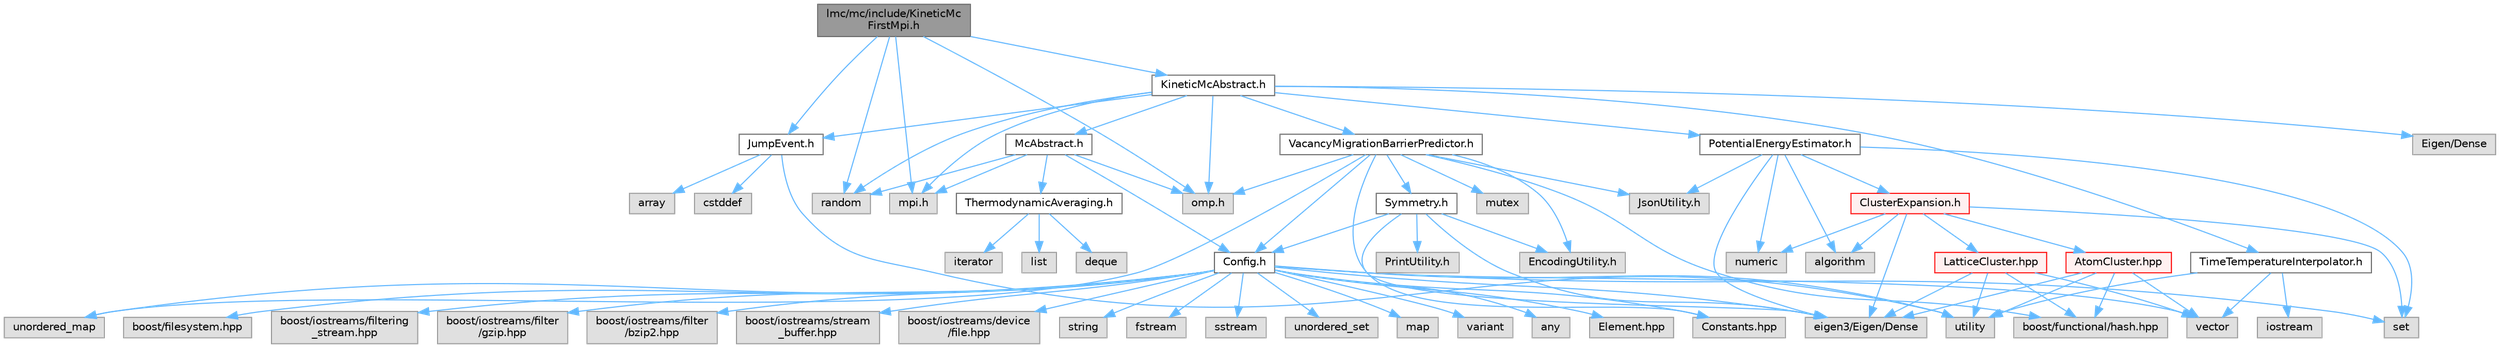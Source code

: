 digraph "lmc/mc/include/KineticMcFirstMpi.h"
{
 // LATEX_PDF_SIZE
  bgcolor="transparent";
  edge [fontname=Helvetica,fontsize=10,labelfontname=Helvetica,labelfontsize=10];
  node [fontname=Helvetica,fontsize=10,shape=box,height=0.2,width=0.4];
  Node1 [id="Node000001",label="lmc/mc/include/KineticMc\lFirstMpi.h",height=0.2,width=0.4,color="gray40", fillcolor="grey60", style="filled", fontcolor="black",tooltip="File for the KineticMcFirstMpi class declaration."];
  Node1 -> Node2 [id="edge1_Node000001_Node000002",color="steelblue1",style="solid",tooltip=" "];
  Node2 [id="Node000002",label="random",height=0.2,width=0.4,color="grey60", fillcolor="#E0E0E0", style="filled",tooltip=" "];
  Node1 -> Node3 [id="edge2_Node000001_Node000003",color="steelblue1",style="solid",tooltip=" "];
  Node3 [id="Node000003",label="omp.h",height=0.2,width=0.4,color="grey60", fillcolor="#E0E0E0", style="filled",tooltip=" "];
  Node1 -> Node4 [id="edge3_Node000001_Node000004",color="steelblue1",style="solid",tooltip=" "];
  Node4 [id="Node000004",label="mpi.h",height=0.2,width=0.4,color="grey60", fillcolor="#E0E0E0", style="filled",tooltip=" "];
  Node1 -> Node5 [id="edge4_Node000001_Node000005",color="steelblue1",style="solid",tooltip=" "];
  Node5 [id="Node000005",label="JumpEvent.h",height=0.2,width=0.4,color="grey40", fillcolor="white", style="filled",URL="$JumpEvent_8h_source.html",tooltip=" "];
  Node5 -> Node6 [id="edge5_Node000005_Node000006",color="steelblue1",style="solid",tooltip=" "];
  Node6 [id="Node000006",label="cstddef",height=0.2,width=0.4,color="grey60", fillcolor="#E0E0E0", style="filled",tooltip=" "];
  Node5 -> Node7 [id="edge6_Node000005_Node000007",color="steelblue1",style="solid",tooltip=" "];
  Node7 [id="Node000007",label="utility",height=0.2,width=0.4,color="grey60", fillcolor="#E0E0E0", style="filled",tooltip=" "];
  Node5 -> Node8 [id="edge7_Node000005_Node000008",color="steelblue1",style="solid",tooltip=" "];
  Node8 [id="Node000008",label="array",height=0.2,width=0.4,color="grey60", fillcolor="#E0E0E0", style="filled",tooltip=" "];
  Node1 -> Node9 [id="edge8_Node000001_Node000009",color="steelblue1",style="solid",tooltip=" "];
  Node9 [id="Node000009",label="KineticMcAbstract.h",height=0.2,width=0.4,color="grey40", fillcolor="white", style="filled",URL="$KineticMcAbstract_8h.html",tooltip="File for Kinetic Monte Carlo Abstract class declaration."];
  Node9 -> Node2 [id="edge9_Node000009_Node000002",color="steelblue1",style="solid",tooltip=" "];
  Node9 -> Node3 [id="edge10_Node000009_Node000003",color="steelblue1",style="solid",tooltip=" "];
  Node9 -> Node4 [id="edge11_Node000009_Node000004",color="steelblue1",style="solid",tooltip=" "];
  Node9 -> Node10 [id="edge12_Node000009_Node000010",color="steelblue1",style="solid",tooltip=" "];
  Node10 [id="Node000010",label="Eigen/Dense",height=0.2,width=0.4,color="grey60", fillcolor="#E0E0E0", style="filled",tooltip=" "];
  Node9 -> Node11 [id="edge13_Node000009_Node000011",color="steelblue1",style="solid",tooltip=" "];
  Node11 [id="Node000011",label="McAbstract.h",height=0.2,width=0.4,color="grey40", fillcolor="white", style="filled",URL="$McAbstract_8h.html",tooltip="File for Monte Carlo Abstract class declaration."];
  Node11 -> Node2 [id="edge14_Node000011_Node000002",color="steelblue1",style="solid",tooltip=" "];
  Node11 -> Node3 [id="edge15_Node000011_Node000003",color="steelblue1",style="solid",tooltip=" "];
  Node11 -> Node4 [id="edge16_Node000011_Node000004",color="steelblue1",style="solid",tooltip=" "];
  Node11 -> Node12 [id="edge17_Node000011_Node000012",color="steelblue1",style="solid",tooltip=" "];
  Node12 [id="Node000012",label="Config.h",height=0.2,width=0.4,color="grey40", fillcolor="white", style="filled",URL="$Config_8h.html",tooltip="File for the Config class definition."];
  Node12 -> Node13 [id="edge18_Node000012_Node000013",color="steelblue1",style="solid",tooltip=" "];
  Node13 [id="Node000013",label="string",height=0.2,width=0.4,color="grey60", fillcolor="#E0E0E0", style="filled",tooltip=" "];
  Node12 -> Node14 [id="edge19_Node000012_Node000014",color="steelblue1",style="solid",tooltip=" "];
  Node14 [id="Node000014",label="fstream",height=0.2,width=0.4,color="grey60", fillcolor="#E0E0E0", style="filled",tooltip=" "];
  Node12 -> Node15 [id="edge20_Node000012_Node000015",color="steelblue1",style="solid",tooltip=" "];
  Node15 [id="Node000015",label="sstream",height=0.2,width=0.4,color="grey60", fillcolor="#E0E0E0", style="filled",tooltip=" "];
  Node12 -> Node16 [id="edge21_Node000012_Node000016",color="steelblue1",style="solid",tooltip=" "];
  Node16 [id="Node000016",label="vector",height=0.2,width=0.4,color="grey60", fillcolor="#E0E0E0", style="filled",tooltip=" "];
  Node12 -> Node17 [id="edge22_Node000012_Node000017",color="steelblue1",style="solid",tooltip=" "];
  Node17 [id="Node000017",label="set",height=0.2,width=0.4,color="grey60", fillcolor="#E0E0E0", style="filled",tooltip=" "];
  Node12 -> Node18 [id="edge23_Node000012_Node000018",color="steelblue1",style="solid",tooltip=" "];
  Node18 [id="Node000018",label="unordered_set",height=0.2,width=0.4,color="grey60", fillcolor="#E0E0E0", style="filled",tooltip=" "];
  Node12 -> Node19 [id="edge24_Node000012_Node000019",color="steelblue1",style="solid",tooltip=" "];
  Node19 [id="Node000019",label="map",height=0.2,width=0.4,color="grey60", fillcolor="#E0E0E0", style="filled",tooltip=" "];
  Node12 -> Node20 [id="edge25_Node000012_Node000020",color="steelblue1",style="solid",tooltip=" "];
  Node20 [id="Node000020",label="unordered_map",height=0.2,width=0.4,color="grey60", fillcolor="#E0E0E0", style="filled",tooltip=" "];
  Node12 -> Node7 [id="edge26_Node000012_Node000007",color="steelblue1",style="solid",tooltip=" "];
  Node12 -> Node21 [id="edge27_Node000012_Node000021",color="steelblue1",style="solid",tooltip=" "];
  Node21 [id="Node000021",label="variant",height=0.2,width=0.4,color="grey60", fillcolor="#E0E0E0", style="filled",tooltip=" "];
  Node12 -> Node22 [id="edge28_Node000012_Node000022",color="steelblue1",style="solid",tooltip=" "];
  Node22 [id="Node000022",label="any",height=0.2,width=0.4,color="grey60", fillcolor="#E0E0E0", style="filled",tooltip=" "];
  Node12 -> Node23 [id="edge29_Node000012_Node000023",color="steelblue1",style="solid",tooltip=" "];
  Node23 [id="Node000023",label="eigen3/Eigen/Dense",height=0.2,width=0.4,color="grey60", fillcolor="#E0E0E0", style="filled",tooltip=" "];
  Node12 -> Node24 [id="edge30_Node000012_Node000024",color="steelblue1",style="solid",tooltip=" "];
  Node24 [id="Node000024",label="Constants.hpp",height=0.2,width=0.4,color="grey60", fillcolor="#E0E0E0", style="filled",tooltip=" "];
  Node12 -> Node25 [id="edge31_Node000012_Node000025",color="steelblue1",style="solid",tooltip=" "];
  Node25 [id="Node000025",label="Element.hpp",height=0.2,width=0.4,color="grey60", fillcolor="#E0E0E0", style="filled",tooltip=" "];
  Node12 -> Node26 [id="edge32_Node000012_Node000026",color="steelblue1",style="solid",tooltip=" "];
  Node26 [id="Node000026",label="boost/filesystem.hpp",height=0.2,width=0.4,color="grey60", fillcolor="#E0E0E0", style="filled",tooltip=" "];
  Node12 -> Node27 [id="edge33_Node000012_Node000027",color="steelblue1",style="solid",tooltip=" "];
  Node27 [id="Node000027",label="boost/iostreams/filtering\l_stream.hpp",height=0.2,width=0.4,color="grey60", fillcolor="#E0E0E0", style="filled",tooltip=" "];
  Node12 -> Node28 [id="edge34_Node000012_Node000028",color="steelblue1",style="solid",tooltip=" "];
  Node28 [id="Node000028",label="boost/iostreams/filter\l/gzip.hpp",height=0.2,width=0.4,color="grey60", fillcolor="#E0E0E0", style="filled",tooltip=" "];
  Node12 -> Node29 [id="edge35_Node000012_Node000029",color="steelblue1",style="solid",tooltip=" "];
  Node29 [id="Node000029",label="boost/iostreams/filter\l/bzip2.hpp",height=0.2,width=0.4,color="grey60", fillcolor="#E0E0E0", style="filled",tooltip=" "];
  Node12 -> Node30 [id="edge36_Node000012_Node000030",color="steelblue1",style="solid",tooltip=" "];
  Node30 [id="Node000030",label="boost/iostreams/stream\l_buffer.hpp",height=0.2,width=0.4,color="grey60", fillcolor="#E0E0E0", style="filled",tooltip=" "];
  Node12 -> Node31 [id="edge37_Node000012_Node000031",color="steelblue1",style="solid",tooltip=" "];
  Node31 [id="Node000031",label="boost/iostreams/device\l/file.hpp",height=0.2,width=0.4,color="grey60", fillcolor="#E0E0E0", style="filled",tooltip=" "];
  Node11 -> Node32 [id="edge38_Node000011_Node000032",color="steelblue1",style="solid",tooltip=" "];
  Node32 [id="Node000032",label="ThermodynamicAveraging.h",height=0.2,width=0.4,color="grey40", fillcolor="white", style="filled",URL="$ThermodynamicAveraging_8h.html",tooltip="File for ThermodynamicAveraging class declaration."];
  Node32 -> Node33 [id="edge39_Node000032_Node000033",color="steelblue1",style="solid",tooltip=" "];
  Node33 [id="Node000033",label="list",height=0.2,width=0.4,color="grey60", fillcolor="#E0E0E0", style="filled",tooltip=" "];
  Node32 -> Node34 [id="edge40_Node000032_Node000034",color="steelblue1",style="solid",tooltip=" "];
  Node34 [id="Node000034",label="deque",height=0.2,width=0.4,color="grey60", fillcolor="#E0E0E0", style="filled",tooltip=" "];
  Node32 -> Node35 [id="edge41_Node000032_Node000035",color="steelblue1",style="solid",tooltip=" "];
  Node35 [id="Node000035",label="iterator",height=0.2,width=0.4,color="grey60", fillcolor="#E0E0E0", style="filled",tooltip=" "];
  Node9 -> Node5 [id="edge42_Node000009_Node000005",color="steelblue1",style="solid",tooltip=" "];
  Node9 -> Node36 [id="edge43_Node000009_Node000036",color="steelblue1",style="solid",tooltip=" "];
  Node36 [id="Node000036",label="VacancyMigrationBarrierPredictor.h",height=0.2,width=0.4,color="grey40", fillcolor="white", style="filled",URL="$VacancyMigrationBarrierPredictor_8h_source.html",tooltip=" "];
  Node36 -> Node12 [id="edge44_Node000036_Node000012",color="steelblue1",style="solid",tooltip=" "];
  Node36 -> Node37 [id="edge45_Node000036_Node000037",color="steelblue1",style="solid",tooltip=" "];
  Node37 [id="Node000037",label="JsonUtility.h",height=0.2,width=0.4,color="grey60", fillcolor="#E0E0E0", style="filled",tooltip=" "];
  Node36 -> Node38 [id="edge46_Node000036_Node000038",color="steelblue1",style="solid",tooltip=" "];
  Node38 [id="Node000038",label="Symmetry.h",height=0.2,width=0.4,color="grey40", fillcolor="white", style="filled",URL="$Symmetry_8h_source.html",tooltip=" "];
  Node38 -> Node12 [id="edge47_Node000038_Node000012",color="steelblue1",style="solid",tooltip=" "];
  Node38 -> Node23 [id="edge48_Node000038_Node000023",color="steelblue1",style="solid",tooltip=" "];
  Node38 -> Node24 [id="edge49_Node000038_Node000024",color="steelblue1",style="solid",tooltip=" "];
  Node38 -> Node39 [id="edge50_Node000038_Node000039",color="steelblue1",style="solid",tooltip=" "];
  Node39 [id="Node000039",label="EncodingUtility.h",height=0.2,width=0.4,color="grey60", fillcolor="#E0E0E0", style="filled",tooltip=" "];
  Node38 -> Node40 [id="edge51_Node000038_Node000040",color="steelblue1",style="solid",tooltip=" "];
  Node40 [id="Node000040",label="PrintUtility.h",height=0.2,width=0.4,color="grey60", fillcolor="#E0E0E0", style="filled",tooltip=" "];
  Node36 -> Node39 [id="edge52_Node000036_Node000039",color="steelblue1",style="solid",tooltip=" "];
  Node36 -> Node3 [id="edge53_Node000036_Node000003",color="steelblue1",style="solid",tooltip=" "];
  Node36 -> Node41 [id="edge54_Node000036_Node000041",color="steelblue1",style="solid",tooltip=" "];
  Node41 [id="Node000041",label="mutex",height=0.2,width=0.4,color="grey60", fillcolor="#E0E0E0", style="filled",tooltip=" "];
  Node36 -> Node20 [id="edge55_Node000036_Node000020",color="steelblue1",style="solid",tooltip=" "];
  Node36 -> Node23 [id="edge56_Node000036_Node000023",color="steelblue1",style="solid",tooltip=" "];
  Node36 -> Node42 [id="edge57_Node000036_Node000042",color="steelblue1",style="solid",tooltip=" "];
  Node42 [id="Node000042",label="boost/functional/hash.hpp",height=0.2,width=0.4,color="grey60", fillcolor="#E0E0E0", style="filled",tooltip=" "];
  Node9 -> Node43 [id="edge58_Node000009_Node000043",color="steelblue1",style="solid",tooltip=" "];
  Node43 [id="Node000043",label="PotentialEnergyEstimator.h",height=0.2,width=0.4,color="grey40", fillcolor="white", style="filled",URL="$PotentialEnergyEstimator_8h.html",tooltip="File for the PotentialEnergyEstimator class definition."];
  Node43 -> Node17 [id="edge59_Node000043_Node000017",color="steelblue1",style="solid",tooltip=" "];
  Node43 -> Node44 [id="edge60_Node000043_Node000044",color="steelblue1",style="solid",tooltip=" "];
  Node44 [id="Node000044",label="numeric",height=0.2,width=0.4,color="grey60", fillcolor="#E0E0E0", style="filled",tooltip=" "];
  Node43 -> Node45 [id="edge61_Node000043_Node000045",color="steelblue1",style="solid",tooltip=" "];
  Node45 [id="Node000045",label="algorithm",height=0.2,width=0.4,color="grey60", fillcolor="#E0E0E0", style="filled",tooltip=" "];
  Node43 -> Node23 [id="edge62_Node000043_Node000023",color="steelblue1",style="solid",tooltip=" "];
  Node43 -> Node46 [id="edge63_Node000043_Node000046",color="steelblue1",style="solid",tooltip=" "];
  Node46 [id="Node000046",label="ClusterExpansion.h",height=0.2,width=0.4,color="red", fillcolor="#FFF0F0", style="filled",URL="$ClusterExpansion_8h.html",tooltip="File for functions of ClusterExpansion methods."];
  Node46 -> Node17 [id="edge64_Node000046_Node000017",color="steelblue1",style="solid",tooltip=" "];
  Node46 -> Node44 [id="edge65_Node000046_Node000044",color="steelblue1",style="solid",tooltip=" "];
  Node46 -> Node45 [id="edge66_Node000046_Node000045",color="steelblue1",style="solid",tooltip=" "];
  Node46 -> Node23 [id="edge67_Node000046_Node000023",color="steelblue1",style="solid",tooltip=" "];
  Node46 -> Node47 [id="edge68_Node000046_Node000047",color="steelblue1",style="solid",tooltip=" "];
  Node47 [id="Node000047",label="LatticeCluster.hpp",height=0.2,width=0.4,color="red", fillcolor="#FFF0F0", style="filled",URL="$LatticeCluster_8hpp_source.html",tooltip=" "];
  Node47 -> Node7 [id="edge69_Node000047_Node000007",color="steelblue1",style="solid",tooltip=" "];
  Node47 -> Node16 [id="edge70_Node000047_Node000016",color="steelblue1",style="solid",tooltip=" "];
  Node47 -> Node42 [id="edge71_Node000047_Node000042",color="steelblue1",style="solid",tooltip=" "];
  Node47 -> Node23 [id="edge72_Node000047_Node000023",color="steelblue1",style="solid",tooltip=" "];
  Node46 -> Node50 [id="edge73_Node000046_Node000050",color="steelblue1",style="solid",tooltip=" "];
  Node50 [id="Node000050",label="AtomCluster.hpp",height=0.2,width=0.4,color="red", fillcolor="#FFF0F0", style="filled",URL="$AtomCluster_8hpp_source.html",tooltip=" "];
  Node50 -> Node7 [id="edge74_Node000050_Node000007",color="steelblue1",style="solid",tooltip=" "];
  Node50 -> Node16 [id="edge75_Node000050_Node000016",color="steelblue1",style="solid",tooltip=" "];
  Node50 -> Node42 [id="edge76_Node000050_Node000042",color="steelblue1",style="solid",tooltip=" "];
  Node50 -> Node23 [id="edge77_Node000050_Node000023",color="steelblue1",style="solid",tooltip=" "];
  Node43 -> Node37 [id="edge78_Node000043_Node000037",color="steelblue1",style="solid",tooltip=" "];
  Node9 -> Node53 [id="edge79_Node000009_Node000053",color="steelblue1",style="solid",tooltip=" "];
  Node53 [id="Node000053",label="TimeTemperatureInterpolator.h",height=0.2,width=0.4,color="grey40", fillcolor="white", style="filled",URL="$TimeTemperatureInterpolator_8h_source.html",tooltip=" "];
  Node53 -> Node54 [id="edge80_Node000053_Node000054",color="steelblue1",style="solid",tooltip=" "];
  Node54 [id="Node000054",label="iostream",height=0.2,width=0.4,color="grey60", fillcolor="#E0E0E0", style="filled",tooltip=" "];
  Node53 -> Node7 [id="edge81_Node000053_Node000007",color="steelblue1",style="solid",tooltip=" "];
  Node53 -> Node16 [id="edge82_Node000053_Node000016",color="steelblue1",style="solid",tooltip=" "];
}
